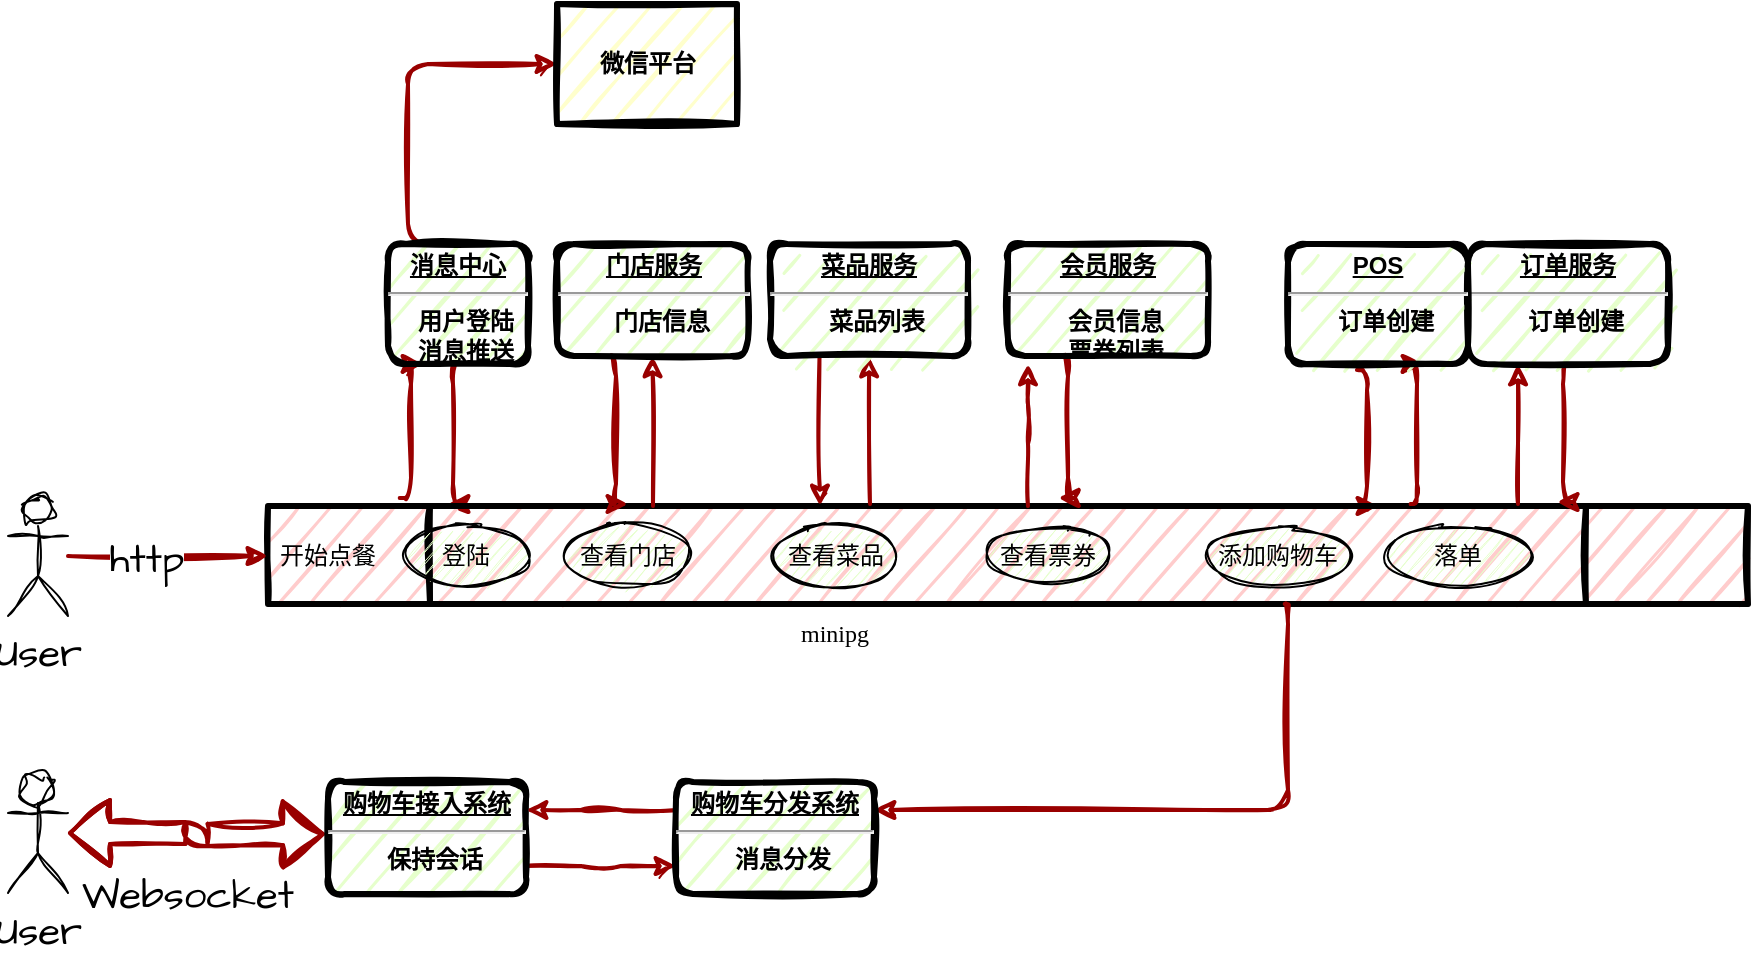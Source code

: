 <mxfile version="20.5.3" type="github">
  <diagram name="Page-1" id="c7558073-3199-34d8-9f00-42111426c3f3">
    <mxGraphModel dx="953" dy="543" grid="1" gridSize="10" guides="1" tooltips="1" connect="1" arrows="1" fold="1" page="1" pageScale="1" pageWidth="826" pageHeight="1169" background="none" math="0" shadow="0">
      <root>
        <mxCell id="0" />
        <mxCell id="1" parent="0" />
        <mxCell id="DzUdeu-W9FFRu4pSh0cZ-115" style="edgeStyle=elbowEdgeStyle;shape=connector;rounded=1;sketch=1;orthogonalLoop=1;jettySize=auto;elbow=horizontal;html=1;exitX=0.5;exitY=1;exitDx=0;exitDy=0;labelBackgroundColor=default;strokeColor=#990000;strokeWidth=2;fontFamily=Helvetica;fontSize=11;fontColor=default;startArrow=none;startFill=0;endArrow=classic;endFill=1;" edge="1" parent="1" source="2">
          <mxGeometry relative="1" as="geometry">
            <mxPoint x="250" y="390" as="targetPoint" />
          </mxGeometry>
        </mxCell>
        <mxCell id="DzUdeu-W9FFRu4pSh0cZ-117" style="edgeStyle=elbowEdgeStyle;shape=connector;rounded=1;sketch=1;orthogonalLoop=1;jettySize=auto;elbow=horizontal;html=1;exitX=0.5;exitY=0;exitDx=0;exitDy=0;labelBackgroundColor=default;strokeColor=#990000;strokeWidth=2;fontFamily=Helvetica;fontSize=11;fontColor=default;startArrow=none;startFill=0;endArrow=classic;endFill=1;" edge="1" parent="1" source="2" target="12">
          <mxGeometry relative="1" as="geometry">
            <Array as="points">
              <mxPoint x="230" y="170" />
            </Array>
          </mxGeometry>
        </mxCell>
        <mxCell id="DzUdeu-W9FFRu4pSh0cZ-156" style="edgeStyle=elbowEdgeStyle;shape=connector;rounded=1;sketch=1;orthogonalLoop=1;jettySize=auto;elbow=horizontal;html=1;exitX=0.25;exitY=1;exitDx=0;exitDy=0;entryX=0.089;entryY=-0.082;entryDx=0;entryDy=0;entryPerimeter=0;labelBackgroundColor=default;strokeColor=#990000;strokeWidth=2;fontFamily=Helvetica;fontSize=12;fontColor=default;startArrow=classic;startFill=1;endArrow=none;endFill=0;" edge="1" parent="1" source="2" target="5">
          <mxGeometry relative="1" as="geometry" />
        </mxCell>
        <mxCell id="2" value="&lt;p style=&quot;margin: 0px; margin-top: 4px; text-align: center; text-decoration: underline;&quot;&gt;&lt;strong&gt;消息中心&lt;br&gt;&lt;/strong&gt;&lt;/p&gt;&lt;hr&gt;&lt;p style=&quot;margin: 0px; margin-left: 8px;&quot;&gt;用户登陆&lt;/p&gt;&lt;p style=&quot;margin: 0px; margin-left: 8px;&quot;&gt;消息推送&lt;/p&gt;" style="verticalAlign=middle;align=center;overflow=fill;fontSize=12;fontFamily=Helvetica;html=1;rounded=1;fontStyle=1;strokeWidth=3;fillColor=#E6FFCC;sketch=1;" parent="1" vertex="1">
          <mxGeometry x="220" y="260" width="70" height="60" as="geometry" />
        </mxCell>
        <mxCell id="DzUdeu-W9FFRu4pSh0cZ-170" style="edgeStyle=elbowEdgeStyle;shape=connector;rounded=1;sketch=1;orthogonalLoop=1;jettySize=auto;elbow=horizontal;html=1;exitX=0.75;exitY=0;exitDx=0;exitDy=0;entryX=0.383;entryY=1.05;entryDx=0;entryDy=0;entryPerimeter=0;labelBackgroundColor=default;strokeColor=#990000;strokeWidth=2;fontFamily=Comic Sans MS;fontSize=12;fontColor=default;startArrow=classic;startFill=1;endArrow=none;endFill=0;" edge="1" parent="1" source="5" target="DzUdeu-W9FFRu4pSh0cZ-167">
          <mxGeometry relative="1" as="geometry" />
        </mxCell>
        <mxCell id="5" value="" style="shape=process;whiteSpace=wrap;align=center;verticalAlign=middle;size=0.109;fontStyle=1;strokeWidth=3;fillColor=#FFCCCC;sketch=1;" parent="1" vertex="1">
          <mxGeometry x="160" y="391" width="740" height="49" as="geometry" />
        </mxCell>
        <mxCell id="DzUdeu-W9FFRu4pSh0cZ-118" style="edgeStyle=elbowEdgeStyle;shape=connector;rounded=1;sketch=1;orthogonalLoop=1;jettySize=auto;elbow=horizontal;html=1;exitX=0.25;exitY=1;exitDx=0;exitDy=0;labelBackgroundColor=default;strokeColor=#990000;strokeWidth=2;fontFamily=Helvetica;fontSize=11;fontColor=default;startArrow=none;startFill=0;endArrow=classic;endFill=1;" edge="1" parent="1" source="6">
          <mxGeometry relative="1" as="geometry">
            <mxPoint x="340" y="390" as="targetPoint" />
          </mxGeometry>
        </mxCell>
        <mxCell id="DzUdeu-W9FFRu4pSh0cZ-119" style="edgeStyle=elbowEdgeStyle;shape=connector;rounded=1;sketch=1;orthogonalLoop=1;jettySize=auto;elbow=horizontal;html=1;exitX=0.5;exitY=1;exitDx=0;exitDy=0;labelBackgroundColor=default;strokeColor=#990000;strokeWidth=2;fontFamily=Helvetica;fontSize=11;fontColor=default;startArrow=classic;startFill=1;endArrow=none;endFill=0;" edge="1" parent="1" source="6" target="5">
          <mxGeometry relative="1" as="geometry" />
        </mxCell>
        <mxCell id="6" value="&lt;p style=&quot;margin: 0px; margin-top: 4px; text-align: center; text-decoration: underline;&quot;&gt;&lt;strong&gt;门店服务&lt;br&gt;&lt;/strong&gt;&lt;/p&gt;&lt;hr&gt;&lt;p style=&quot;margin: 0px; margin-left: 8px;&quot;&gt;门店信息&lt;/p&gt;" style="verticalAlign=middle;align=center;overflow=fill;fontSize=12;fontFamily=Helvetica;html=1;rounded=1;fontStyle=1;strokeWidth=3;fillColor=#E6FFCC;sketch=1;" parent="1" vertex="1">
          <mxGeometry x="304.5" y="260" width="95.5" height="56" as="geometry" />
        </mxCell>
        <mxCell id="12" value="微信平台" style="whiteSpace=wrap;align=center;verticalAlign=middle;fontStyle=1;strokeWidth=3;fillColor=#FFFFCC;sketch=1;" parent="1" vertex="1">
          <mxGeometry x="304.5" y="140.0" width="90" height="60" as="geometry" />
        </mxCell>
        <mxCell id="DzUdeu-W9FFRu4pSh0cZ-98" style="edgeStyle=orthogonalEdgeStyle;rounded=1;sketch=1;hachureGap=4;jiggle=2;orthogonalLoop=1;jettySize=auto;html=1;fontFamily=Helvetica;fontSource=https%3A%2F%2Ffonts.googleapis.com%2Fcss%3Ffamily%3DArchitects%2BDaughter;fontSize=11;strokeColor=#990000;strokeWidth=2;entryX=0;entryY=0.5;entryDx=0;entryDy=0;" edge="1" parent="1" source="DzUdeu-W9FFRu4pSh0cZ-96" target="DzUdeu-W9FFRu4pSh0cZ-160">
          <mxGeometry relative="1" as="geometry">
            <mxPoint x="120" y="416" as="targetPoint" />
          </mxGeometry>
        </mxCell>
        <mxCell id="DzUdeu-W9FFRu4pSh0cZ-99" value="http" style="edgeLabel;html=1;align=center;verticalAlign=middle;resizable=0;points=[];fontSize=20;fontFamily=Architects Daughter;" vertex="1" connectable="0" parent="DzUdeu-W9FFRu4pSh0cZ-98">
          <mxGeometry x="-0.225" y="-1" relative="1" as="geometry">
            <mxPoint as="offset" />
          </mxGeometry>
        </mxCell>
        <mxCell id="DzUdeu-W9FFRu4pSh0cZ-96" value="User" style="shape=umlActor;verticalLabelPosition=bottom;verticalAlign=top;html=1;outlineConnect=0;sketch=1;hachureGap=4;jiggle=2;fontFamily=Architects Daughter;fontSource=https%3A%2F%2Ffonts.googleapis.com%2Fcss%3Ffamily%3DArchitects%2BDaughter;fontSize=20;" vertex="1" parent="1">
          <mxGeometry x="30" y="386" width="30" height="60" as="geometry" />
        </mxCell>
        <mxCell id="DzUdeu-W9FFRu4pSh0cZ-102" style="edgeStyle=orthogonalEdgeStyle;rounded=1;sketch=1;hachureGap=4;jiggle=2;orthogonalLoop=1;jettySize=auto;html=1;entryX=0;entryY=0.5;entryDx=0;entryDy=0;fontFamily=Helvetica;fontSource=https%3A%2F%2Ffonts.googleapis.com%2Fcss%3Ffamily%3DArchitects%2BDaughter;fontSize=11;shape=flexArrow;startArrow=block;strokeColor=#990000;strokeWidth=2;" edge="1" parent="1" source="DzUdeu-W9FFRu4pSh0cZ-101">
          <mxGeometry relative="1" as="geometry">
            <mxPoint x="188.5" y="555" as="targetPoint" />
          </mxGeometry>
        </mxCell>
        <mxCell id="DzUdeu-W9FFRu4pSh0cZ-101" value="User" style="shape=umlActor;verticalLabelPosition=bottom;verticalAlign=top;html=1;outlineConnect=0;sketch=1;hachureGap=4;jiggle=2;fontFamily=Architects Daughter;fontSource=https%3A%2F%2Ffonts.googleapis.com%2Fcss%3Ffamily%3DArchitects%2BDaughter;fontSize=20;" vertex="1" parent="1">
          <mxGeometry x="30" y="524.5" width="30" height="60" as="geometry" />
        </mxCell>
        <mxCell id="DzUdeu-W9FFRu4pSh0cZ-107" value="Websocket" style="text;html=1;strokeColor=none;fillColor=none;align=center;verticalAlign=middle;whiteSpace=wrap;rounded=0;sketch=1;hachureGap=4;jiggle=2;fontFamily=Architects Daughter;fontSource=https%3A%2F%2Ffonts.googleapis.com%2Fcss%3Ffamily%3DArchitects%2BDaughter;fontSize=20;" vertex="1" parent="1">
          <mxGeometry x="90" y="570" width="60" height="30" as="geometry" />
        </mxCell>
        <mxCell id="DzUdeu-W9FFRu4pSh0cZ-128" style="edgeStyle=elbowEdgeStyle;shape=connector;rounded=1;sketch=1;orthogonalLoop=1;jettySize=auto;elbow=horizontal;html=1;exitX=0.25;exitY=1;exitDx=0;exitDy=0;labelBackgroundColor=default;strokeColor=#990000;strokeWidth=2;fontFamily=Helvetica;fontSize=12;fontColor=default;startArrow=none;startFill=0;endArrow=classic;endFill=1;" edge="1" parent="1" source="DzUdeu-W9FFRu4pSh0cZ-121" target="5">
          <mxGeometry relative="1" as="geometry" />
        </mxCell>
        <mxCell id="DzUdeu-W9FFRu4pSh0cZ-131" style="edgeStyle=elbowEdgeStyle;shape=connector;rounded=1;sketch=1;orthogonalLoop=1;jettySize=auto;elbow=horizontal;html=1;exitX=0.5;exitY=1;exitDx=0;exitDy=0;labelBackgroundColor=default;strokeColor=#990000;strokeWidth=2;fontFamily=Helvetica;fontSize=12;fontColor=default;startArrow=classic;startFill=1;endArrow=none;endFill=0;" edge="1" parent="1" source="DzUdeu-W9FFRu4pSh0cZ-121">
          <mxGeometry relative="1" as="geometry">
            <mxPoint x="461" y="390" as="targetPoint" />
            <Array as="points">
              <mxPoint x="461" y="380" />
            </Array>
          </mxGeometry>
        </mxCell>
        <mxCell id="DzUdeu-W9FFRu4pSh0cZ-121" value="&lt;p style=&quot;margin: 0px; margin-top: 4px; text-align: center; text-decoration: underline;&quot;&gt;&lt;strong&gt;菜品服务&lt;br&gt;&lt;/strong&gt;&lt;/p&gt;&lt;hr&gt;&lt;p style=&quot;margin: 0px; margin-left: 8px;&quot;&gt;菜品列表&lt;/p&gt;" style="verticalAlign=middle;align=center;overflow=fill;fontSize=12;fontFamily=Helvetica;html=1;rounded=1;fontStyle=1;strokeWidth=3;fillColor=#E6FFCC;sketch=1;" vertex="1" parent="1">
          <mxGeometry x="411" y="260" width="99" height="56" as="geometry" />
        </mxCell>
        <mxCell id="DzUdeu-W9FFRu4pSh0cZ-127" style="edgeStyle=elbowEdgeStyle;shape=connector;rounded=1;sketch=1;orthogonalLoop=1;jettySize=auto;elbow=horizontal;html=1;exitX=1;exitY=0.75;exitDx=0;exitDy=0;entryX=0;entryY=0.75;entryDx=0;entryDy=0;labelBackgroundColor=default;strokeColor=#990000;strokeWidth=2;fontFamily=Helvetica;fontSize=12;fontColor=default;startArrow=none;startFill=0;endArrow=classic;endFill=1;" edge="1" parent="1" source="DzUdeu-W9FFRu4pSh0cZ-124" target="DzUdeu-W9FFRu4pSh0cZ-125">
          <mxGeometry relative="1" as="geometry" />
        </mxCell>
        <mxCell id="DzUdeu-W9FFRu4pSh0cZ-124" value="&lt;p style=&quot;margin: 0px; margin-top: 4px; text-align: center; text-decoration: underline;&quot;&gt;&lt;strong&gt;购物车接入系统&lt;br&gt;&lt;/strong&gt;&lt;/p&gt;&lt;hr&gt;&lt;p style=&quot;margin: 0px; margin-left: 8px;&quot;&gt;保持会话&lt;/p&gt;" style="verticalAlign=middle;align=center;overflow=fill;fontSize=12;fontFamily=Helvetica;html=1;rounded=1;fontStyle=1;strokeWidth=3;fillColor=#E6FFCC;sketch=1;" vertex="1" parent="1">
          <mxGeometry x="190" y="529" width="99" height="56" as="geometry" />
        </mxCell>
        <mxCell id="DzUdeu-W9FFRu4pSh0cZ-126" style="edgeStyle=elbowEdgeStyle;shape=connector;rounded=1;sketch=1;orthogonalLoop=1;jettySize=auto;elbow=horizontal;html=1;exitX=0;exitY=0.25;exitDx=0;exitDy=0;entryX=1;entryY=0.25;entryDx=0;entryDy=0;labelBackgroundColor=default;strokeColor=#990000;strokeWidth=2;fontFamily=Helvetica;fontSize=12;fontColor=default;startArrow=none;startFill=0;endArrow=classic;endFill=1;" edge="1" parent="1" source="DzUdeu-W9FFRu4pSh0cZ-125" target="DzUdeu-W9FFRu4pSh0cZ-124">
          <mxGeometry relative="1" as="geometry" />
        </mxCell>
        <mxCell id="DzUdeu-W9FFRu4pSh0cZ-138" style="edgeStyle=elbowEdgeStyle;shape=connector;rounded=1;sketch=1;orthogonalLoop=1;jettySize=auto;elbow=horizontal;html=1;exitX=1;exitY=0.25;exitDx=0;exitDy=0;labelBackgroundColor=default;strokeColor=#990000;strokeWidth=2;fontFamily=Helvetica;fontSize=12;fontColor=default;startArrow=classic;startFill=1;endArrow=none;endFill=0;entryX=0.687;entryY=1;entryDx=0;entryDy=0;entryPerimeter=0;" edge="1" parent="1" source="DzUdeu-W9FFRu4pSh0cZ-125" target="5">
          <mxGeometry relative="1" as="geometry">
            <mxPoint x="670" y="450" as="targetPoint" />
            <Array as="points">
              <mxPoint x="670" y="510" />
            </Array>
          </mxGeometry>
        </mxCell>
        <mxCell id="DzUdeu-W9FFRu4pSh0cZ-125" value="&lt;p style=&quot;margin: 0px; margin-top: 4px; text-align: center; text-decoration: underline;&quot;&gt;&lt;strong&gt;购物车分发系统&lt;br&gt;&lt;/strong&gt;&lt;/p&gt;&lt;hr&gt;&lt;p style=&quot;margin: 0px; margin-left: 8px;&quot;&gt;消息分发&lt;/p&gt;" style="verticalAlign=middle;align=center;overflow=fill;fontSize=12;fontFamily=Helvetica;html=1;rounded=1;fontStyle=1;strokeWidth=3;fillColor=#E6FFCC;sketch=1;" vertex="1" parent="1">
          <mxGeometry x="364" y="529" width="99" height="56" as="geometry" />
        </mxCell>
        <mxCell id="DzUdeu-W9FFRu4pSh0cZ-133" value="" style="edgeStyle=elbowEdgeStyle;shape=connector;rounded=1;sketch=1;orthogonalLoop=1;jettySize=auto;elbow=horizontal;html=1;labelBackgroundColor=default;strokeColor=#990000;strokeWidth=2;fontFamily=Helvetica;fontSize=12;fontColor=default;startArrow=classic;startFill=1;endArrow=none;endFill=0;" edge="1" parent="1" target="5">
          <mxGeometry relative="1" as="geometry">
            <mxPoint x="540" y="320" as="sourcePoint" />
            <Array as="points">
              <mxPoint x="540" y="350" />
            </Array>
          </mxGeometry>
        </mxCell>
        <mxCell id="DzUdeu-W9FFRu4pSh0cZ-137" value="" style="edgeStyle=elbowEdgeStyle;shape=connector;rounded=1;sketch=1;orthogonalLoop=1;jettySize=auto;elbow=horizontal;html=1;labelBackgroundColor=default;strokeColor=#990000;strokeWidth=2;fontFamily=Helvetica;fontSize=12;fontColor=default;startArrow=none;startFill=0;endArrow=classic;endFill=1;exitX=0.25;exitY=1;exitDx=0;exitDy=0;entryX=0.534;entryY=-0.082;entryDx=0;entryDy=0;entryPerimeter=0;" edge="1" parent="1" source="DzUdeu-W9FFRu4pSh0cZ-132" target="5">
          <mxGeometry relative="1" as="geometry">
            <Array as="points">
              <mxPoint x="560" y="350" />
              <mxPoint x="600" y="360" />
            </Array>
          </mxGeometry>
        </mxCell>
        <mxCell id="DzUdeu-W9FFRu4pSh0cZ-132" value="&lt;p style=&quot;margin: 0px; margin-top: 4px; text-align: center; text-decoration: underline;&quot;&gt;&lt;strong&gt;会员服务&lt;br&gt;&lt;/strong&gt;&lt;/p&gt;&lt;hr&gt;&lt;p style=&quot;margin: 0px; margin-left: 8px;&quot;&gt;会员信息&lt;/p&gt;&lt;p style=&quot;margin: 0px; margin-left: 8px;&quot;&gt;票券列表&lt;/p&gt;" style="verticalAlign=middle;align=center;overflow=fill;fontSize=12;fontFamily=Helvetica;html=1;rounded=1;fontStyle=1;strokeWidth=3;fillColor=#E6FFCC;sketch=1;" vertex="1" parent="1">
          <mxGeometry x="530" y="260" width="100" height="56" as="geometry" />
        </mxCell>
        <mxCell id="DzUdeu-W9FFRu4pSh0cZ-175" style="edgeStyle=elbowEdgeStyle;shape=connector;rounded=1;sketch=1;orthogonalLoop=1;jettySize=auto;elbow=horizontal;html=1;exitX=0.25;exitY=1;exitDx=0;exitDy=0;entryX=0.845;entryY=-0.02;entryDx=0;entryDy=0;entryPerimeter=0;labelBackgroundColor=default;strokeColor=#990000;strokeWidth=2;fontFamily=Comic Sans MS;fontSize=12;fontColor=default;startArrow=classic;startFill=1;endArrow=none;endFill=0;" edge="1" parent="1" source="DzUdeu-W9FFRu4pSh0cZ-139" target="5">
          <mxGeometry relative="1" as="geometry" />
        </mxCell>
        <mxCell id="DzUdeu-W9FFRu4pSh0cZ-176" style="edgeStyle=elbowEdgeStyle;shape=connector;rounded=1;sketch=1;orthogonalLoop=1;jettySize=auto;elbow=horizontal;html=1;entryX=0.871;entryY=-0.041;entryDx=0;entryDy=0;entryPerimeter=0;labelBackgroundColor=default;strokeColor=#990000;strokeWidth=2;fontFamily=Comic Sans MS;fontSize=12;fontColor=default;startArrow=none;startFill=0;endArrow=classic;endFill=1;exitX=0.5;exitY=1;exitDx=0;exitDy=0;" edge="1" parent="1" source="DzUdeu-W9FFRu4pSh0cZ-139" target="5">
          <mxGeometry relative="1" as="geometry">
            <mxPoint x="807" y="330" as="sourcePoint" />
          </mxGeometry>
        </mxCell>
        <mxCell id="DzUdeu-W9FFRu4pSh0cZ-139" value="&lt;p style=&quot;margin: 0px; margin-top: 4px; text-align: center; text-decoration: underline;&quot;&gt;&lt;strong&gt;订单服务&lt;br&gt;&lt;/strong&gt;&lt;/p&gt;&lt;hr&gt;&lt;p style=&quot;margin: 0px; margin-left: 8px;&quot;&gt;订单创建&lt;/p&gt;" style="verticalAlign=middle;align=center;overflow=fill;fontSize=12;fontFamily=Helvetica;html=1;rounded=1;fontStyle=1;strokeWidth=3;fillColor=#E6FFCC;sketch=1;" vertex="1" parent="1">
          <mxGeometry x="760" y="260" width="100" height="60" as="geometry" />
        </mxCell>
        <mxCell id="DzUdeu-W9FFRu4pSh0cZ-159" value="" style="edgeStyle=elbowEdgeStyle;shape=connector;rounded=1;sketch=1;orthogonalLoop=1;jettySize=auto;elbow=horizontal;html=1;labelBackgroundColor=default;strokeColor=#990000;strokeWidth=2;fontFamily=Comic Sans MS;fontSize=12;fontColor=default;startArrow=classic;startFill=1;endArrow=none;endFill=0;" edge="1" parent="1" source="DzUdeu-W9FFRu4pSh0cZ-158" target="5">
          <mxGeometry relative="1" as="geometry" />
        </mxCell>
        <mxCell id="DzUdeu-W9FFRu4pSh0cZ-158" value="minipg" style="text;html=1;strokeColor=none;fillColor=none;align=center;verticalAlign=middle;whiteSpace=wrap;rounded=0;sketch=1;strokeWidth=3;fontFamily=Comic Sans MS;fontSize=12;fontColor=default;" vertex="1" parent="1">
          <mxGeometry x="400" y="440" width="87" height="30" as="geometry" />
        </mxCell>
        <mxCell id="DzUdeu-W9FFRu4pSh0cZ-160" value="开始点餐" style="text;html=1;strokeColor=none;fillColor=none;align=center;verticalAlign=middle;whiteSpace=wrap;rounded=0;sketch=1;strokeWidth=3;fontFamily=Comic Sans MS;fontSize=12;fontColor=default;" vertex="1" parent="1">
          <mxGeometry x="160" y="401" width="60" height="30" as="geometry" />
        </mxCell>
        <mxCell id="DzUdeu-W9FFRu4pSh0cZ-162" value="登陆" style="ellipse;whiteSpace=wrap;html=1;rounded=1;sketch=1;strokeColor=default;strokeWidth=1;fontFamily=Comic Sans MS;fontSize=12;fontColor=default;fillColor=#E6FFCC;" vertex="1" parent="1">
          <mxGeometry x="229" y="401" width="60" height="30" as="geometry" />
        </mxCell>
        <mxCell id="DzUdeu-W9FFRu4pSh0cZ-163" value="查看门店" style="ellipse;whiteSpace=wrap;html=1;rounded=1;sketch=1;strokeColor=default;strokeWidth=1;fontFamily=Comic Sans MS;fontSize=12;fontColor=default;fillColor=#E6FFCC;" vertex="1" parent="1">
          <mxGeometry x="310" y="400.5" width="60" height="30" as="geometry" />
        </mxCell>
        <mxCell id="DzUdeu-W9FFRu4pSh0cZ-164" value="查看菜品" style="ellipse;whiteSpace=wrap;html=1;rounded=1;sketch=1;strokeColor=default;strokeWidth=1;fontFamily=Comic Sans MS;fontSize=12;fontColor=default;fillColor=#E6FFCC;" vertex="1" parent="1">
          <mxGeometry x="413.5" y="401" width="60" height="30" as="geometry" />
        </mxCell>
        <mxCell id="DzUdeu-W9FFRu4pSh0cZ-165" value="查看票券" style="ellipse;whiteSpace=wrap;html=1;rounded=1;sketch=1;strokeColor=default;strokeWidth=1;fontFamily=Comic Sans MS;fontSize=12;fontColor=default;fillColor=#E6FFCC;" vertex="1" parent="1">
          <mxGeometry x="520" y="400.5" width="60" height="30" as="geometry" />
        </mxCell>
        <mxCell id="DzUdeu-W9FFRu4pSh0cZ-166" value="添加购物车" style="ellipse;whiteSpace=wrap;html=1;rounded=1;sketch=1;strokeColor=default;strokeWidth=1;fontFamily=Comic Sans MS;fontSize=12;fontColor=default;fillColor=#E6FFCC;" vertex="1" parent="1">
          <mxGeometry x="630" y="401" width="70" height="30" as="geometry" />
        </mxCell>
        <mxCell id="DzUdeu-W9FFRu4pSh0cZ-171" style="edgeStyle=elbowEdgeStyle;shape=connector;rounded=1;sketch=1;orthogonalLoop=1;jettySize=auto;elbow=horizontal;html=1;entryX=0.772;entryY=-0.02;entryDx=0;entryDy=0;entryPerimeter=0;labelBackgroundColor=default;strokeColor=#990000;strokeWidth=2;fontFamily=Comic Sans MS;fontSize=12;fontColor=default;startArrow=classic;startFill=1;endArrow=none;endFill=0;exitX=0.75;exitY=1;exitDx=0;exitDy=0;" edge="1" parent="1" source="DzUdeu-W9FFRu4pSh0cZ-167" target="5">
          <mxGeometry relative="1" as="geometry">
            <mxPoint x="734" y="330" as="sourcePoint" />
          </mxGeometry>
        </mxCell>
        <mxCell id="DzUdeu-W9FFRu4pSh0cZ-167" value="&lt;p style=&quot;margin: 0px; margin-top: 4px; text-align: center; text-decoration: underline;&quot;&gt;&lt;strong&gt;POS&lt;/strong&gt;&lt;/p&gt;&lt;hr&gt;&lt;p style=&quot;margin: 0px; margin-left: 8px;&quot;&gt;订单创建&lt;/p&gt;" style="verticalAlign=middle;align=center;overflow=fill;fontSize=12;fontFamily=Helvetica;html=1;rounded=1;fontStyle=1;strokeWidth=3;fillColor=#E6FFCC;sketch=1;" vertex="1" parent="1">
          <mxGeometry x="670" y="260" width="90" height="60" as="geometry" />
        </mxCell>
        <mxCell id="DzUdeu-W9FFRu4pSh0cZ-169" value="落单" style="ellipse;whiteSpace=wrap;html=1;rounded=1;sketch=1;strokeColor=default;strokeWidth=1;fontFamily=Comic Sans MS;fontSize=12;fontColor=default;fillColor=#E6FFCC;" vertex="1" parent="1">
          <mxGeometry x="720" y="401" width="70" height="30" as="geometry" />
        </mxCell>
      </root>
    </mxGraphModel>
  </diagram>
</mxfile>
